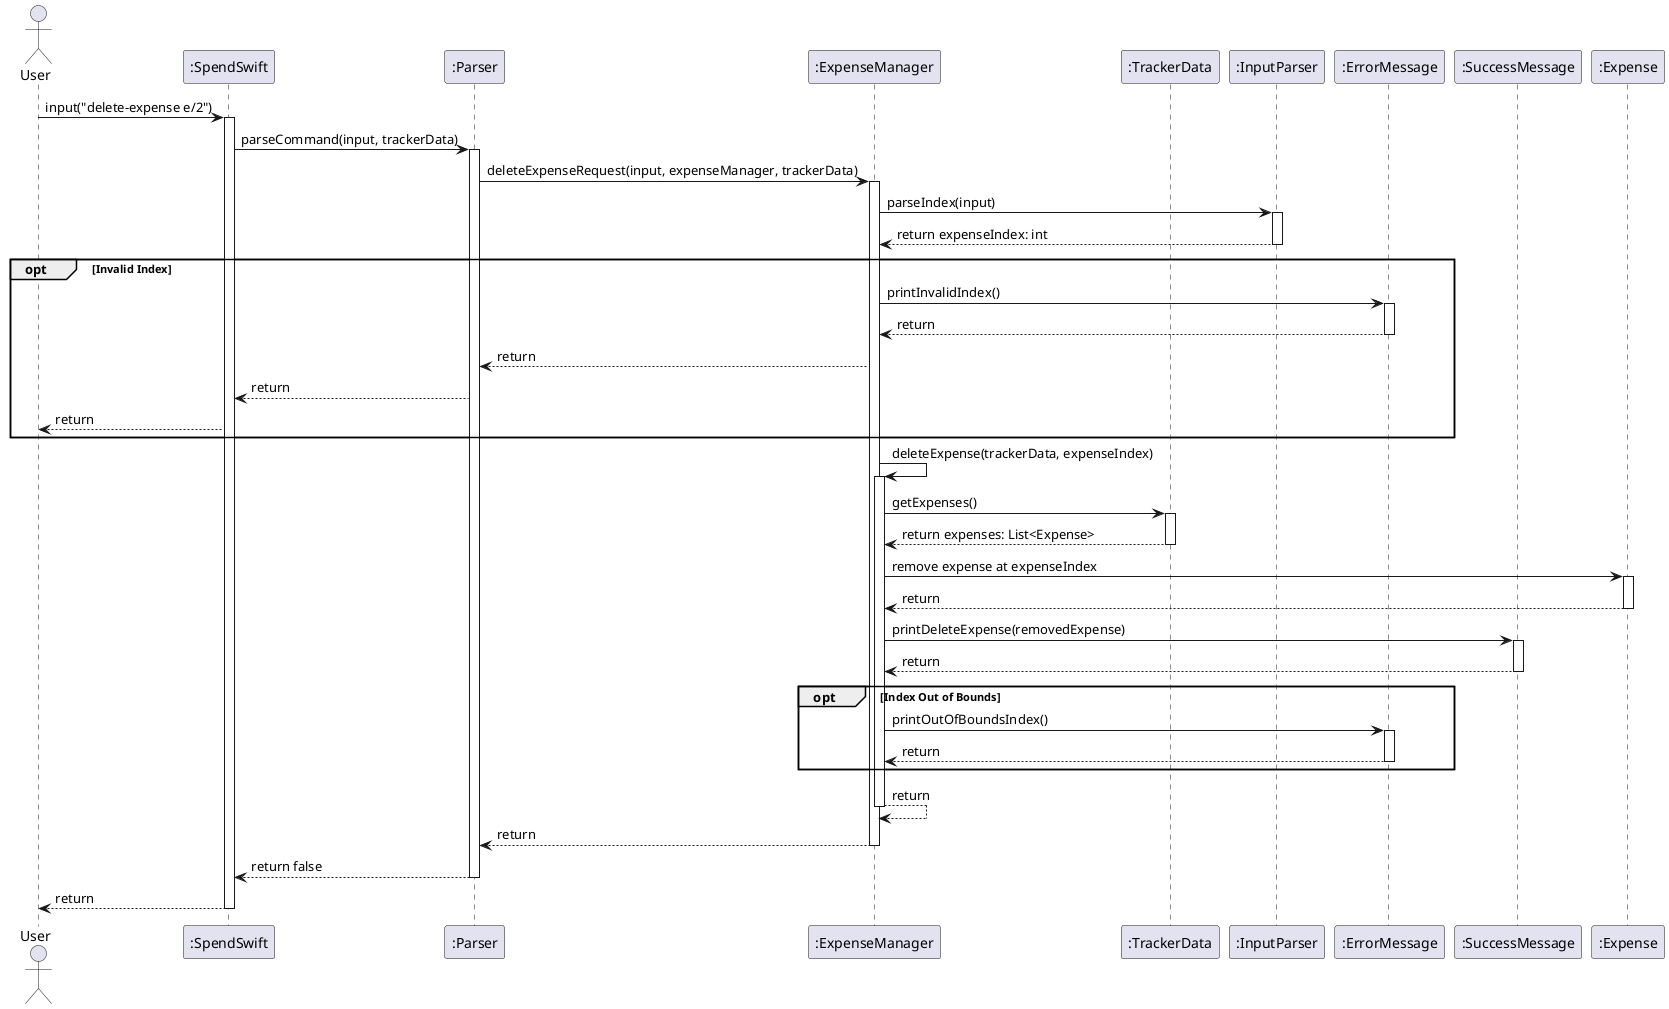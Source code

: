 @startuml
actor User
participant ":SpendSwift" as SpendSwift
participant ":Parser" as Parser
participant ":ExpenseManager" as ExpenseManager
participant ":TrackerData" as TrackerData
participant ":InputParser" as InputParser
participant ":ErrorMessage" as ErrorMessage
participant ":SuccessMessage" as SuccessMessage
participant ":Expense" as Expense

User -> SpendSwift : input("delete-expense e/2")
activate SpendSwift
SpendSwift -> Parser : parseCommand(input, trackerData)

activate Parser
Parser -> ExpenseManager : deleteExpenseRequest(input, expenseManager, trackerData)

activate ExpenseManager
ExpenseManager -> InputParser : parseIndex(input)
activate InputParser
InputParser --> ExpenseManager : return expenseIndex: int
deactivate InputParser

opt Invalid Index
    ExpenseManager -> ErrorMessage : printInvalidIndex()
    activate ErrorMessage
    ErrorMessage --> ExpenseManager : return
    deactivate ErrorMessage
    ExpenseManager --> Parser : return
    Parser --> SpendSwift : return
    SpendSwift --> User : return
end

ExpenseManager -> ExpenseManager : deleteExpense(trackerData, expenseIndex)

activate ExpenseManager
ExpenseManager -> TrackerData : getExpenses()
activate TrackerData
TrackerData --> ExpenseManager : return expenses: List<Expense>
deactivate TrackerData

ExpenseManager -> Expense : remove expense at expenseIndex
activate Expense
Expense --> ExpenseManager : return
deactivate Expense

ExpenseManager -> SuccessMessage : printDeleteExpense(removedExpense)
activate SuccessMessage
SuccessMessage --> ExpenseManager : return
deactivate SuccessMessage

opt Index Out of Bounds
    ExpenseManager -> ErrorMessage : printOutOfBoundsIndex()
    activate ErrorMessage
    ErrorMessage --> ExpenseManager : return
    deactivate ErrorMessage
end

ExpenseManager --> ExpenseManager : return
deactivate ExpenseManager

ExpenseManager --> Parser : return
deactivate ExpenseManager
Parser --> SpendSwift : return false
deactivate Parser
SpendSwift --> User : return
deactivate SpendSwift

@enduml

